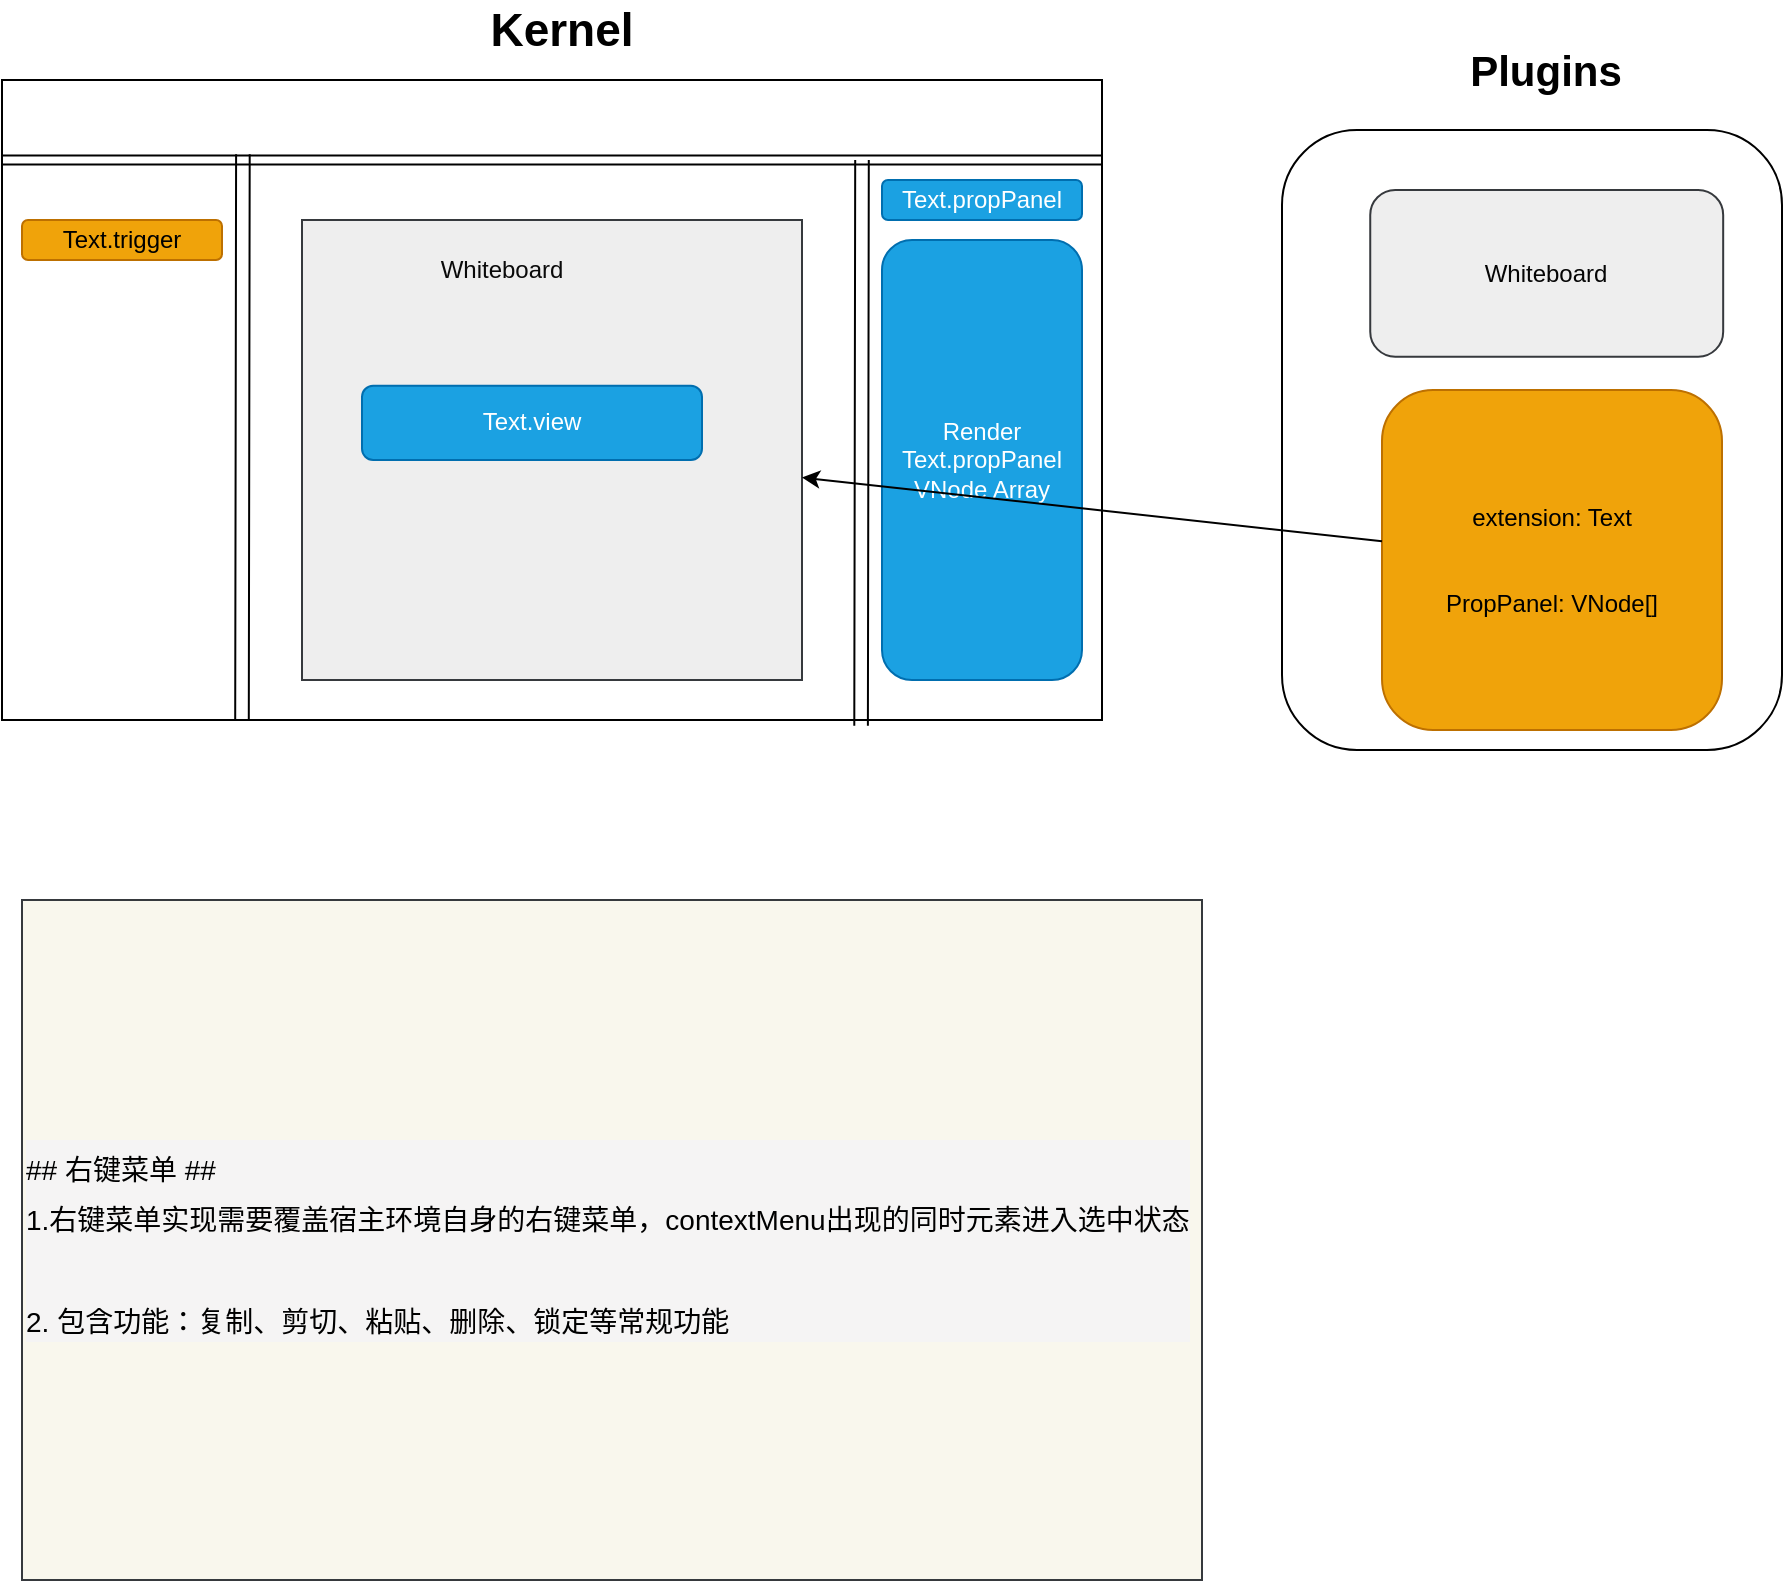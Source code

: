 <mxfile>
    <diagram id="1wDEzimC1mVASfkiNfk8" name="JEditor__propPanel">
        <mxGraphModel dx="1630" dy="1749" grid="1" gridSize="10" guides="1" tooltips="1" connect="1" arrows="1" fold="1" page="1" pageScale="1" pageWidth="827" pageHeight="1169" math="0" shadow="0">
            <root>
                <mxCell id="0"/>
                <mxCell id="1" parent="0"/>
                <mxCell id="22" value="" style="group;movable=0;resizable=0;rotatable=0;deletable=0;editable=0;connectable=0;" parent="1" vertex="1" connectable="0">
                    <mxGeometry x="-130" y="-70" width="890" height="375" as="geometry"/>
                </mxCell>
                <mxCell id="23" value="" style="group" parent="22" vertex="1" connectable="0">
                    <mxGeometry x="640" y="25" width="250" height="350" as="geometry"/>
                </mxCell>
                <mxCell id="24" value="" style="rounded=1;whiteSpace=wrap;html=1;" parent="23" vertex="1">
                    <mxGeometry y="40" width="250" height="310" as="geometry"/>
                </mxCell>
                <mxCell id="25" value="Plugins" style="text;html=1;strokeColor=none;fillColor=none;align=center;verticalAlign=middle;whiteSpace=wrap;rounded=0;fontStyle=1;fontSize=21;" parent="23" vertex="1">
                    <mxGeometry x="88.235" y="-15" width="88.235" height="50.0" as="geometry"/>
                </mxCell>
                <mxCell id="26" value="&lt;font color=&quot;#050505&quot;&gt;Whiteboard&lt;/font&gt;" style="rounded=1;whiteSpace=wrap;html=1;fillColor=#eeeeee;strokeColor=#36393d;" parent="23" vertex="1">
                    <mxGeometry x="44.118" y="70.0" width="176.471" height="83.333" as="geometry"/>
                </mxCell>
                <mxCell id="27" value="extension: Text&lt;br&gt;&lt;br&gt;&lt;br&gt;PropPanel: VNode[]" style="rounded=1;whiteSpace=wrap;html=1;fillColor=#f0a30a;fontColor=#000000;strokeColor=#BD7000;" parent="23" vertex="1">
                    <mxGeometry x="50" y="170" width="170" height="170" as="geometry"/>
                </mxCell>
                <mxCell id="30" value="" style="group;fillColor=#1ba1e2;fontColor=#ffffff;strokeColor=#006EAF;" parent="22" vertex="1" connectable="0">
                    <mxGeometry y="40" width="550" height="320" as="geometry"/>
                </mxCell>
                <mxCell id="31" value="" style="whiteSpace=wrap;html=1;" parent="30" vertex="1">
                    <mxGeometry width="550" height="320" as="geometry"/>
                </mxCell>
                <mxCell id="32" value="" style="edgeStyle=none;orthogonalLoop=1;jettySize=auto;html=1;shape=link;width=-4.4;" parent="30" target="31" edge="1">
                    <mxGeometry width="80" relative="1" as="geometry">
                        <mxPoint y="40" as="sourcePoint"/>
                        <mxPoint x="80" y="40" as="targetPoint"/>
                        <Array as="points">
                            <mxPoint x="550" y="40"/>
                        </Array>
                    </mxGeometry>
                </mxCell>
                <mxCell id="33" value="" style="edgeStyle=none;orthogonalLoop=1;jettySize=auto;html=1;shape=link;width=6.8;entryX=0.781;entryY=1.009;entryDx=0;entryDy=0;entryPerimeter=0;" parent="30" target="31" edge="1">
                    <mxGeometry width="80" relative="1" as="geometry">
                        <mxPoint x="430" y="40" as="sourcePoint"/>
                        <mxPoint x="490" y="220" as="targetPoint"/>
                        <Array as="points"/>
                    </mxGeometry>
                </mxCell>
                <mxCell id="34" value="" style="edgeStyle=none;orthogonalLoop=1;jettySize=auto;html=1;shape=link;width=6.8;entryX=0.781;entryY=1.009;entryDx=0;entryDy=0;entryPerimeter=0;" parent="30" edge="1">
                    <mxGeometry width="80" relative="1" as="geometry">
                        <mxPoint x="120.45" y="37.12" as="sourcePoint"/>
                        <mxPoint x="120.0" y="320.0" as="targetPoint"/>
                        <Array as="points"/>
                    </mxGeometry>
                </mxCell>
                <mxCell id="35" value="" style="whiteSpace=wrap;html=1;fillColor=#eeeeee;strokeColor=#36393d;" parent="30" vertex="1">
                    <mxGeometry x="150" y="70" width="250" height="230" as="geometry"/>
                </mxCell>
                <mxCell id="36" value="&lt;font color=&quot;#0a0a0a&quot;&gt;Whiteboard&lt;/font&gt;" style="text;strokeColor=none;align=center;fillColor=none;html=1;verticalAlign=middle;whiteSpace=wrap;rounded=0;" parent="30" vertex="1">
                    <mxGeometry x="220" y="80" width="60" height="30" as="geometry"/>
                </mxCell>
                <mxCell id="37" value="Text.view" style="rounded=1;whiteSpace=wrap;html=1;fillColor=#1ba1e2;fontColor=#ffffff;strokeColor=#006EAF;" parent="30" vertex="1">
                    <mxGeometry x="180" y="152.85" width="170" height="37.15" as="geometry"/>
                </mxCell>
                <mxCell id="38" value="Text.trigger" style="rounded=1;whiteSpace=wrap;html=1;fillColor=#f0a30a;fontColor=#000000;strokeColor=#BD7000;" parent="30" vertex="1">
                    <mxGeometry x="10" y="70" width="100" height="20" as="geometry"/>
                </mxCell>
                <mxCell id="39" value="Text.propPanel" style="rounded=1;whiteSpace=wrap;html=1;fillColor=#1ba1e2;fontColor=#ffffff;strokeColor=#006EAF;" parent="30" vertex="1">
                    <mxGeometry x="440" y="50" width="100" height="20" as="geometry"/>
                </mxCell>
                <mxCell id="48" value="Render&lt;br&gt;Text.propPanel&lt;br&gt;VNode Array" style="rounded=1;whiteSpace=wrap;html=1;fillColor=#1ba1e2;fontColor=#ffffff;strokeColor=#006EAF;" parent="30" vertex="1">
                    <mxGeometry x="440" y="80" width="100" height="220" as="geometry"/>
                </mxCell>
                <mxCell id="44" value="Kernel" style="text;strokeColor=none;align=center;fillColor=none;html=1;verticalAlign=middle;whiteSpace=wrap;rounded=0;fontStyle=1;fontSize=23;" parent="22" vertex="1">
                    <mxGeometry x="160" width="240" height="30" as="geometry"/>
                </mxCell>
                <mxCell id="47" style="edgeStyle=none;html=1;" parent="22" source="27" target="35" edge="1">
                    <mxGeometry relative="1" as="geometry">
                        <mxPoint x="280" y="360" as="targetPoint"/>
                    </mxGeometry>
                </mxCell>
                <mxCell id="49" value="&lt;font style=&quot;font-size: 14px;&quot;&gt;## 右键菜单 ##&lt;br&gt;1.右键菜单实现需要覆盖宿主环境自身的右键菜单，contextMenu出现的同时元素进入选中状态&lt;br&gt;&lt;br&gt;2. 包含功能：复制、剪切、粘贴、删除、锁定等常规功能&lt;br&gt;&lt;/font&gt;&lt;div style=&quot;&quot;&gt;&lt;/div&gt;" style="text;strokeColor=#36393d;align=left;fillColor=#f9f7ed;html=1;verticalAlign=middle;whiteSpace=wrap;rounded=0;labelBackgroundColor=#f5f4f4;fontSize=21;fontColor=#000000;" parent="1" vertex="1">
                    <mxGeometry x="-120" y="380" width="590" height="340" as="geometry"/>
                </mxCell>
            </root>
        </mxGraphModel>
    </diagram>
</mxfile>
